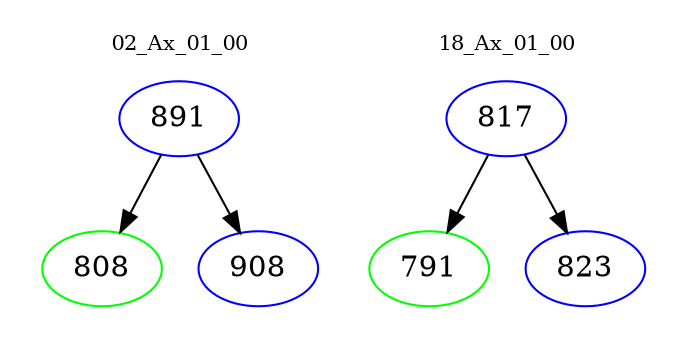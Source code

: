 digraph{
subgraph cluster_0 {
color = white
label = "02_Ax_01_00";
fontsize=10;
T0_891 [label="891", color="blue"]
T0_891 -> T0_808 [color="black"]
T0_808 [label="808", color="green"]
T0_891 -> T0_908 [color="black"]
T0_908 [label="908", color="blue"]
}
subgraph cluster_1 {
color = white
label = "18_Ax_01_00";
fontsize=10;
T1_817 [label="817", color="blue"]
T1_817 -> T1_791 [color="black"]
T1_791 [label="791", color="green"]
T1_817 -> T1_823 [color="black"]
T1_823 [label="823", color="blue"]
}
}
